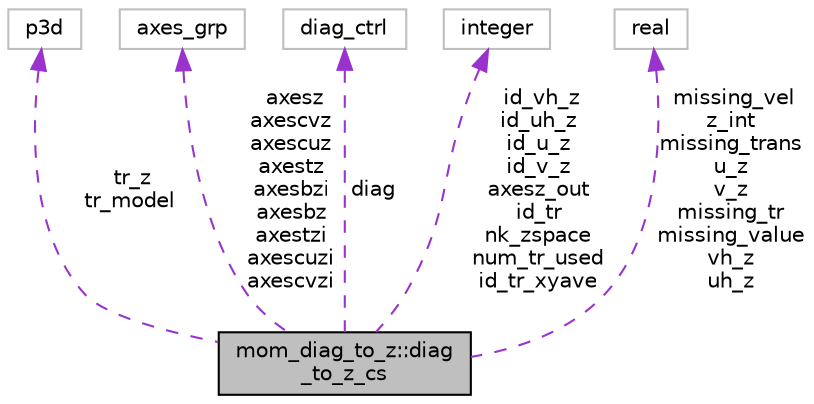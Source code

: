 digraph "mom_diag_to_z::diag_to_z_cs"
{
 // INTERACTIVE_SVG=YES
  edge [fontname="Helvetica",fontsize="10",labelfontname="Helvetica",labelfontsize="10"];
  node [fontname="Helvetica",fontsize="10",shape=record];
  Node1 [label="mom_diag_to_z::diag\l_to_z_cs",height=0.2,width=0.4,color="black", fillcolor="grey75", style="filled", fontcolor="black"];
  Node2 -> Node1 [dir="back",color="darkorchid3",fontsize="10",style="dashed",label=" tr_z\ntr_model" ,fontname="Helvetica"];
  Node2 [label="p3d",height=0.2,width=0.4,color="grey75", fillcolor="white", style="filled"];
  Node3 -> Node1 [dir="back",color="darkorchid3",fontsize="10",style="dashed",label=" axesz\naxescvz\naxescuz\naxestz\naxesbzi\naxesbz\naxestzi\naxescuzi\naxescvzi" ,fontname="Helvetica"];
  Node3 [label="axes_grp",height=0.2,width=0.4,color="grey75", fillcolor="white", style="filled"];
  Node4 -> Node1 [dir="back",color="darkorchid3",fontsize="10",style="dashed",label=" diag" ,fontname="Helvetica"];
  Node4 [label="diag_ctrl",height=0.2,width=0.4,color="grey75", fillcolor="white", style="filled"];
  Node5 -> Node1 [dir="back",color="darkorchid3",fontsize="10",style="dashed",label=" id_vh_z\nid_uh_z\nid_u_z\nid_v_z\naxesz_out\nid_tr\nnk_zspace\nnum_tr_used\nid_tr_xyave" ,fontname="Helvetica"];
  Node5 [label="integer",height=0.2,width=0.4,color="grey75", fillcolor="white", style="filled"];
  Node6 -> Node1 [dir="back",color="darkorchid3",fontsize="10",style="dashed",label=" missing_vel\nz_int\nmissing_trans\nu_z\nv_z\nmissing_tr\nmissing_value\nvh_z\nuh_z" ,fontname="Helvetica"];
  Node6 [label="real",height=0.2,width=0.4,color="grey75", fillcolor="white", style="filled"];
}
